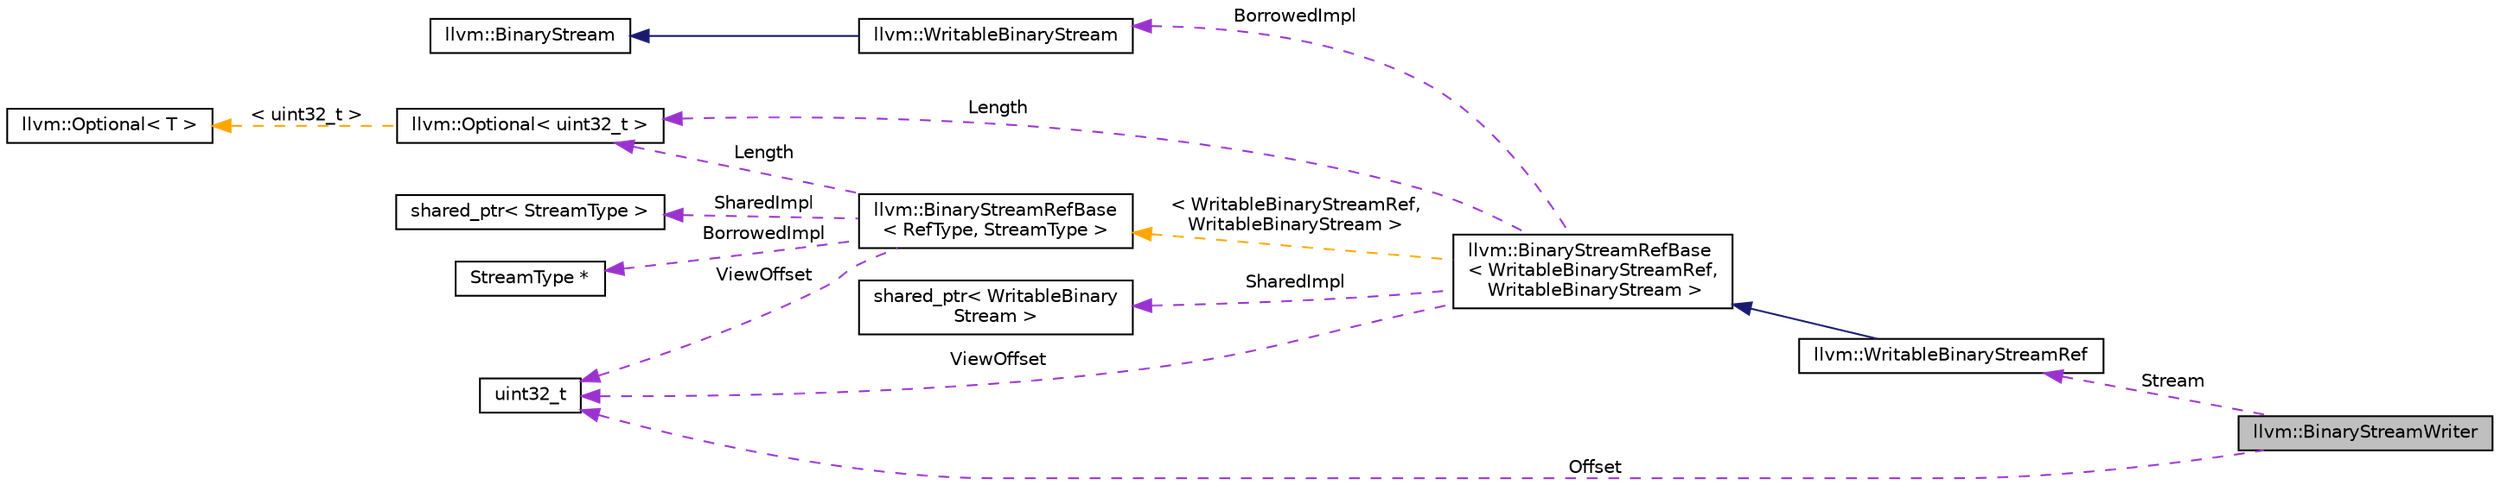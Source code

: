 digraph "llvm::BinaryStreamWriter"
{
 // LATEX_PDF_SIZE
  bgcolor="transparent";
  edge [fontname="Helvetica",fontsize="10",labelfontname="Helvetica",labelfontsize="10"];
  node [fontname="Helvetica",fontsize="10",shape="box"];
  rankdir="LR";
  Node1 [label="llvm::BinaryStreamWriter",height=0.2,width=0.4,color="black", fillcolor="grey75", style="filled", fontcolor="black",tooltip="Provides write only access to a subclass of WritableBinaryStream."];
  Node2 -> Node1 [dir="back",color="darkorchid3",fontsize="10",style="dashed",label=" Stream" ,fontname="Helvetica"];
  Node2 [label="llvm::WritableBinaryStreamRef",height=0.2,width=0.4,color="black",URL="$classllvm_1_1WritableBinaryStreamRef.html",tooltip=" "];
  Node3 -> Node2 [dir="back",color="midnightblue",fontsize="10",style="solid",fontname="Helvetica"];
  Node3 [label="llvm::BinaryStreamRefBase\l\< WritableBinaryStreamRef,\l WritableBinaryStream \>",height=0.2,width=0.4,color="black",URL="$classllvm_1_1BinaryStreamRefBase.html",tooltip=" "];
  Node4 -> Node3 [dir="back",color="darkorchid3",fontsize="10",style="dashed",label=" SharedImpl" ,fontname="Helvetica"];
  Node4 [label="shared_ptr\< WritableBinary\lStream \>",height=0.2,width=0.4,color="black",URL="$classstd_1_1shared__ptr_3_01WritableBinaryStream_01_4.html",tooltip=" "];
  Node5 -> Node3 [dir="back",color="darkorchid3",fontsize="10",style="dashed",label=" BorrowedImpl" ,fontname="Helvetica"];
  Node5 [label="llvm::WritableBinaryStream",height=0.2,width=0.4,color="black",URL="$classllvm_1_1WritableBinaryStream.html",tooltip="A BinaryStream which can be read from as well as written to."];
  Node6 -> Node5 [dir="back",color="midnightblue",fontsize="10",style="solid",fontname="Helvetica"];
  Node6 [label="llvm::BinaryStream",height=0.2,width=0.4,color="black",URL="$classllvm_1_1BinaryStream.html",tooltip="An interface for accessing data in a stream-like format, but which discourages copying."];
  Node7 -> Node3 [dir="back",color="darkorchid3",fontsize="10",style="dashed",label=" ViewOffset" ,fontname="Helvetica"];
  Node7 [label="uint32_t",height=0.2,width=0.4,color="black",URL="$classuint32__t.html",tooltip=" "];
  Node8 -> Node3 [dir="back",color="darkorchid3",fontsize="10",style="dashed",label=" Length" ,fontname="Helvetica"];
  Node8 [label="llvm::Optional\< uint32_t \>",height=0.2,width=0.4,color="black",URL="$classllvm_1_1Optional.html",tooltip=" "];
  Node9 -> Node8 [dir="back",color="orange",fontsize="10",style="dashed",label=" \< uint32_t \>" ,fontname="Helvetica"];
  Node9 [label="llvm::Optional\< T \>",height=0.2,width=0.4,color="black",URL="$classllvm_1_1Optional.html",tooltip=" "];
  Node10 -> Node3 [dir="back",color="orange",fontsize="10",style="dashed",label=" \< WritableBinaryStreamRef,\l WritableBinaryStream \>" ,fontname="Helvetica"];
  Node10 [label="llvm::BinaryStreamRefBase\l\< RefType, StreamType \>",height=0.2,width=0.4,color="black",URL="$classllvm_1_1BinaryStreamRefBase.html",tooltip="Common stuff for mutable and immutable StreamRefs."];
  Node11 -> Node10 [dir="back",color="darkorchid3",fontsize="10",style="dashed",label=" SharedImpl" ,fontname="Helvetica"];
  Node11 [label="shared_ptr\< StreamType \>",height=0.2,width=0.4,color="black",tooltip=" "];
  Node12 -> Node10 [dir="back",color="darkorchid3",fontsize="10",style="dashed",label=" BorrowedImpl" ,fontname="Helvetica"];
  Node12 [label="StreamType *",height=0.2,width=0.4,color="black",tooltip=" "];
  Node7 -> Node10 [dir="back",color="darkorchid3",fontsize="10",style="dashed",label=" ViewOffset" ,fontname="Helvetica"];
  Node8 -> Node10 [dir="back",color="darkorchid3",fontsize="10",style="dashed",label=" Length" ,fontname="Helvetica"];
  Node7 -> Node1 [dir="back",color="darkorchid3",fontsize="10",style="dashed",label=" Offset" ,fontname="Helvetica"];
}
